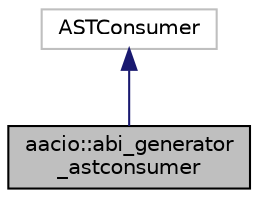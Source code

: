 digraph "aacio::abi_generator_astconsumer"
{
  edge [fontname="Helvetica",fontsize="10",labelfontname="Helvetica",labelfontsize="10"];
  node [fontname="Helvetica",fontsize="10",shape=record];
  Node0 [label="aacio::abi_generator\l_astconsumer",height=0.2,width=0.4,color="black", fillcolor="grey75", style="filled", fontcolor="black"];
  Node1 -> Node0 [dir="back",color="midnightblue",fontsize="10",style="solid",fontname="Helvetica"];
  Node1 [label="ASTConsumer",height=0.2,width=0.4,color="grey75", fillcolor="white", style="filled"];
}
